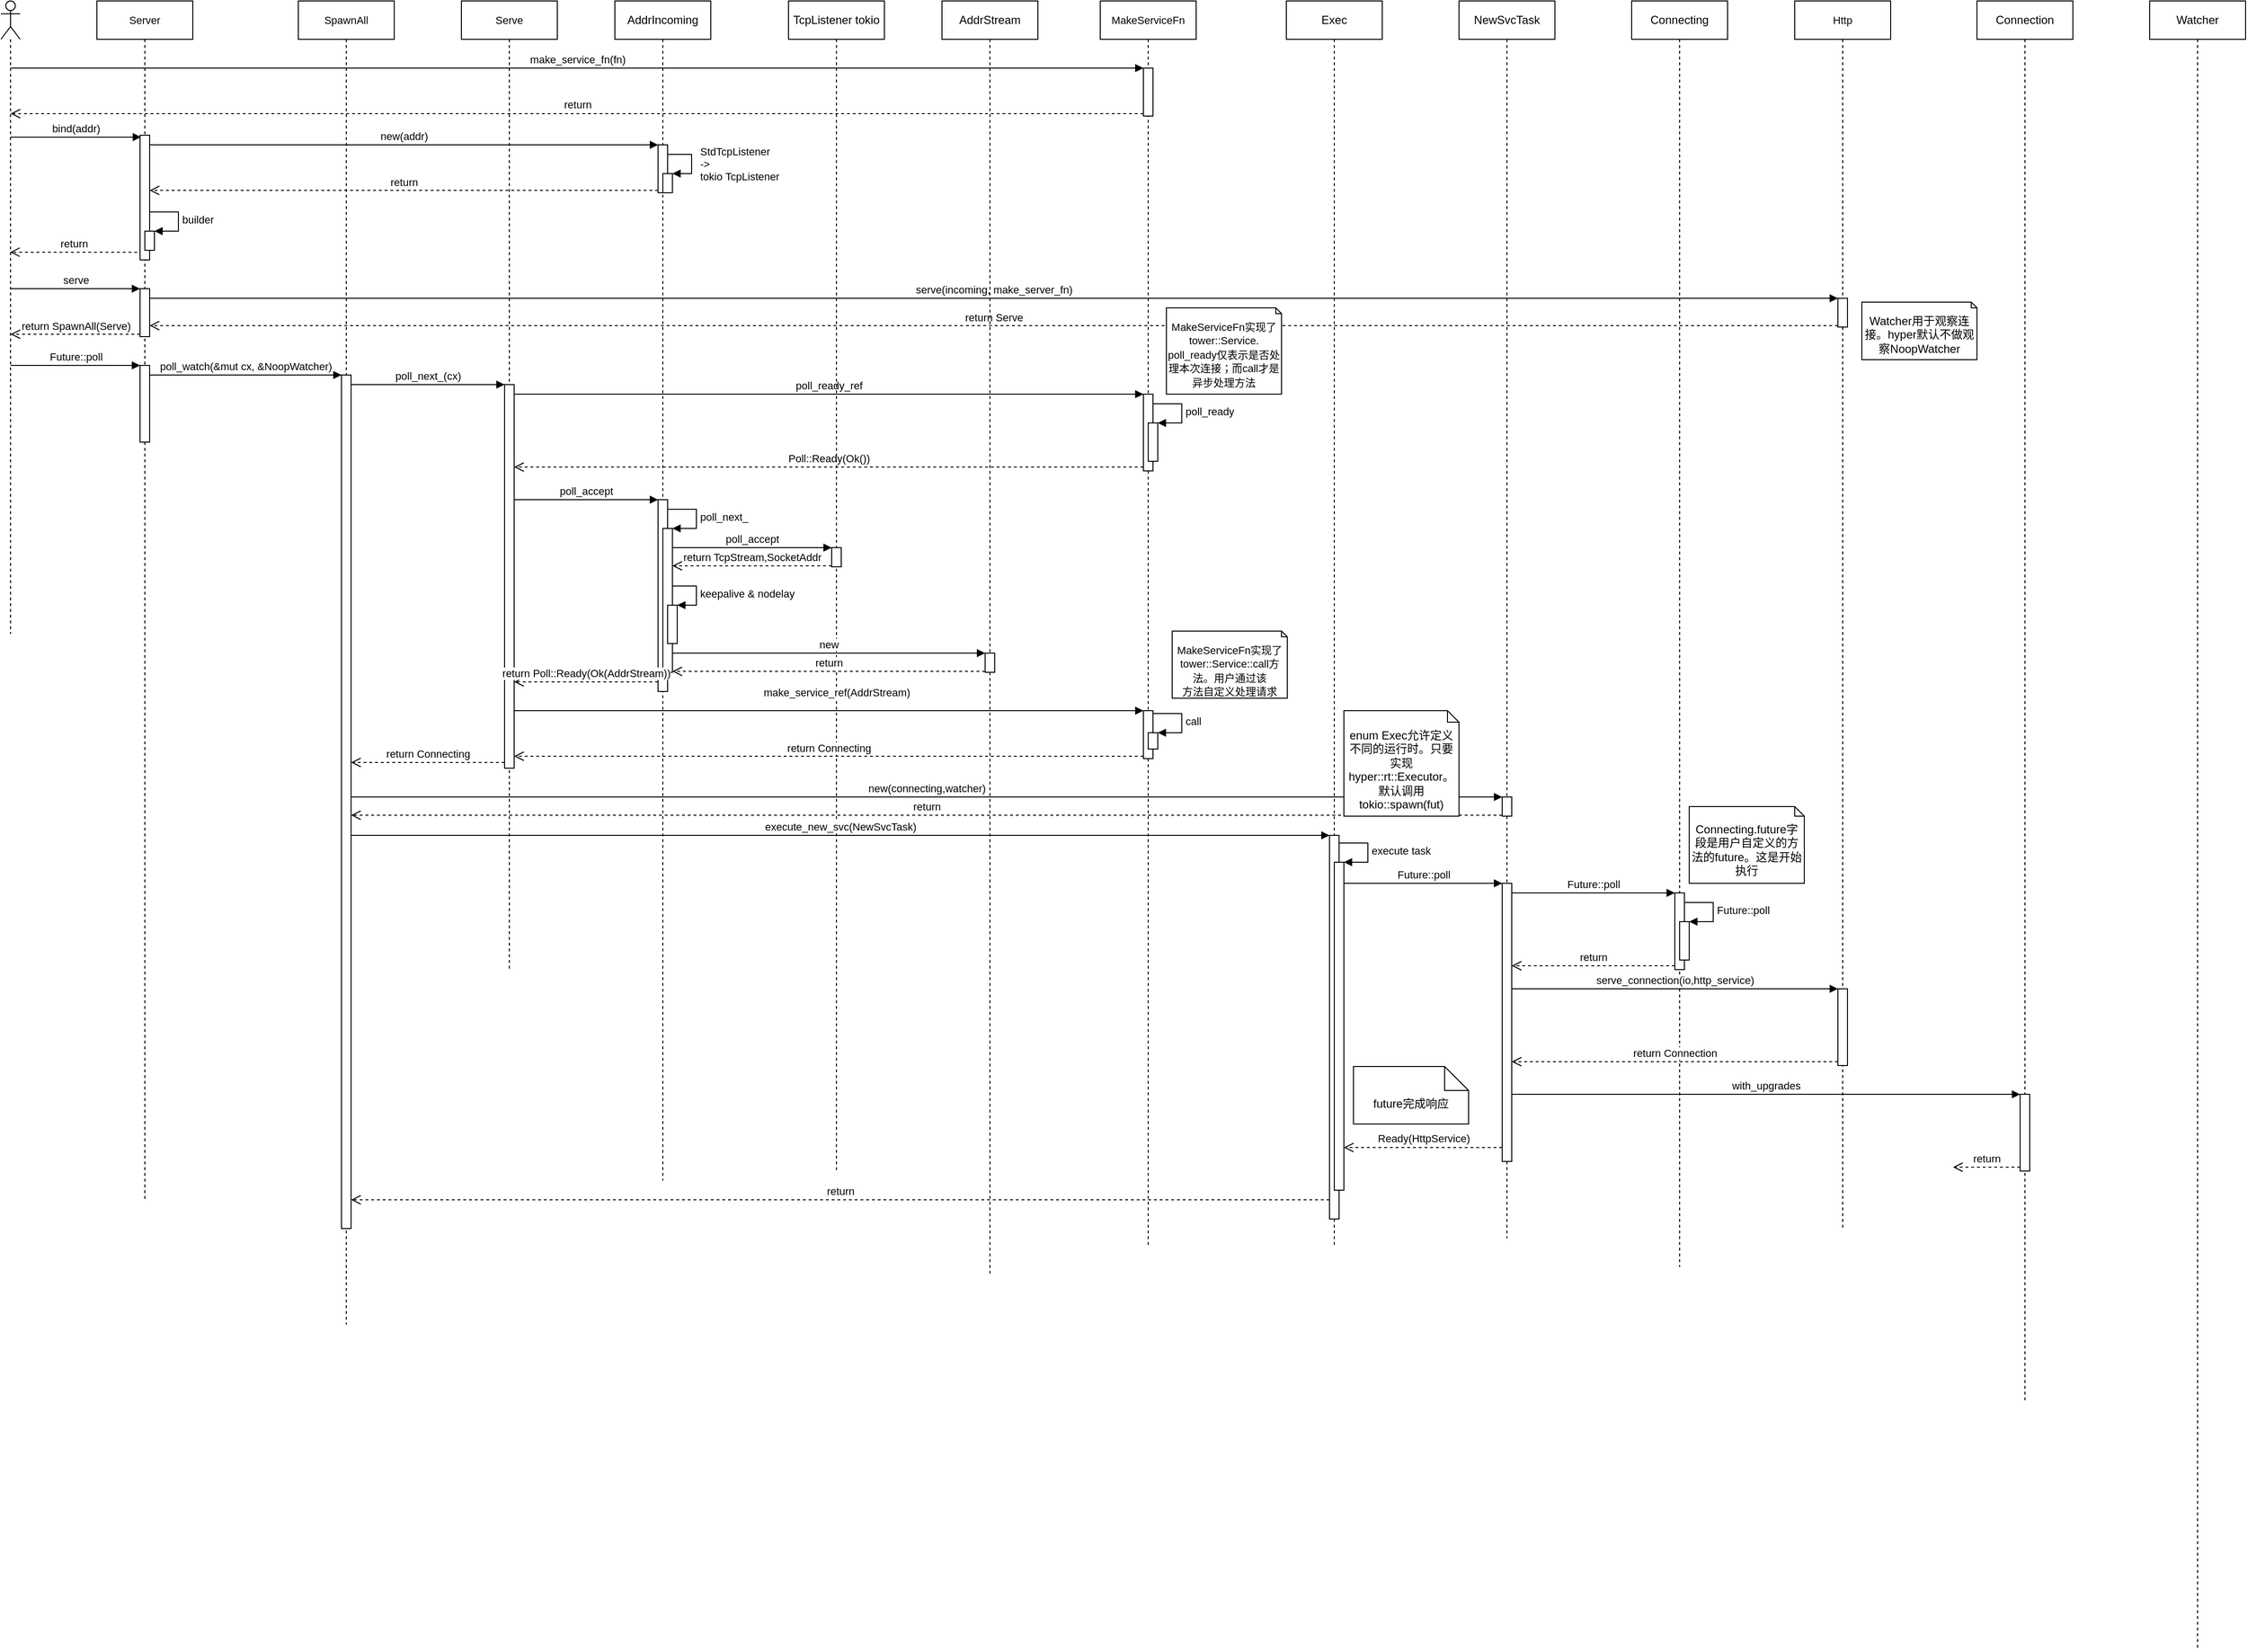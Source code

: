 <mxfile version="14.7.0" type="device"><diagram id="oCb-ytkBVqzT6xUjgBrs" name="Page-2"><mxGraphModel dx="1673" dy="908" grid="1" gridSize="10" guides="1" tooltips="1" connect="1" arrows="1" fold="1" page="1" pageScale="1" pageWidth="1169" pageHeight="827" math="0" shadow="0"><root><mxCell id="dRojPGxCvYOVLGAY6kEm-0"/><mxCell id="dRojPGxCvYOVLGAY6kEm-1" parent="dRojPGxCvYOVLGAY6kEm-0"/><mxCell id="dRojPGxCvYOVLGAY6kEm-2" value="" style="shape=umlLifeline;participant=umlActor;perimeter=lifelinePerimeter;whiteSpace=wrap;html=1;container=1;collapsible=0;recursiveResize=0;verticalAlign=top;spacingTop=36;outlineConnect=0;labelBackgroundColor=none;gradientColor=none;fontSize=11;" parent="dRojPGxCvYOVLGAY6kEm-1" vertex="1"><mxGeometry x="210" y="100" width="20" height="660" as="geometry"/></mxCell><mxCell id="dRojPGxCvYOVLGAY6kEm-3" value="Server" style="shape=umlLifeline;perimeter=lifelinePerimeter;whiteSpace=wrap;html=1;container=1;collapsible=0;recursiveResize=0;outlineConnect=0;labelBackgroundColor=none;gradientColor=none;fontSize=11;" parent="dRojPGxCvYOVLGAY6kEm-1" vertex="1"><mxGeometry x="310" y="100" width="100" height="1250" as="geometry"/></mxCell><mxCell id="OfOjbEFG_FHaBvVhmR4D-2" value="" style="html=1;points=[];perimeter=orthogonalPerimeter;labelBackgroundColor=none;gradientColor=none;fontSize=11;" parent="dRojPGxCvYOVLGAY6kEm-3" vertex="1"><mxGeometry x="45" y="140" width="10" height="130" as="geometry"/></mxCell><mxCell id="mS8p5u4fLOohdhFD_V5B-0" value="" style="html=1;points=[];perimeter=orthogonalPerimeter;" parent="dRojPGxCvYOVLGAY6kEm-3" vertex="1"><mxGeometry x="50" y="240" width="10" height="20" as="geometry"/></mxCell><mxCell id="mS8p5u4fLOohdhFD_V5B-1" value="builder" style="edgeStyle=orthogonalEdgeStyle;html=1;align=left;spacingLeft=2;endArrow=block;rounded=0;entryX=1;entryY=0;" parent="dRojPGxCvYOVLGAY6kEm-3" target="mS8p5u4fLOohdhFD_V5B-0" edge="1"><mxGeometry relative="1" as="geometry"><mxPoint x="55" y="220" as="sourcePoint"/><Array as="points"><mxPoint x="85" y="220"/></Array></mxGeometry></mxCell><mxCell id="mS8p5u4fLOohdhFD_V5B-4" value="" style="html=1;points=[];perimeter=orthogonalPerimeter;" parent="dRojPGxCvYOVLGAY6kEm-3" vertex="1"><mxGeometry x="45" y="300" width="10" height="50" as="geometry"/></mxCell><mxCell id="mS8p5u4fLOohdhFD_V5B-20" value="" style="html=1;points=[];perimeter=orthogonalPerimeter;" parent="dRojPGxCvYOVLGAY6kEm-3" vertex="1"><mxGeometry x="45" y="380" width="10" height="80" as="geometry"/></mxCell><mxCell id="dRojPGxCvYOVLGAY6kEm-4" value="Serve" style="shape=umlLifeline;perimeter=lifelinePerimeter;whiteSpace=wrap;html=1;container=1;collapsible=0;recursiveResize=0;outlineConnect=0;labelBackgroundColor=none;gradientColor=none;fontSize=11;" parent="dRojPGxCvYOVLGAY6kEm-1" vertex="1"><mxGeometry x="690" y="100" width="100" height="1010" as="geometry"/></mxCell><mxCell id="MAHIR-Wy_wYU9xJvJ6rg-22" value="" style="html=1;points=[];perimeter=orthogonalPerimeter;" parent="dRojPGxCvYOVLGAY6kEm-4" vertex="1"><mxGeometry x="45" y="400" width="10" height="400" as="geometry"/></mxCell><mxCell id="dRojPGxCvYOVLGAY6kEm-5" value="&lt;span style=&quot;font-size: 12px&quot;&gt;AddrIncoming&lt;/span&gt;" style="shape=umlLifeline;perimeter=lifelinePerimeter;whiteSpace=wrap;html=1;container=1;collapsible=0;recursiveResize=0;outlineConnect=0;labelBackgroundColor=none;gradientColor=none;fontSize=11;" parent="dRojPGxCvYOVLGAY6kEm-1" vertex="1"><mxGeometry x="850" y="100" width="100" height="1230" as="geometry"/></mxCell><mxCell id="OfOjbEFG_FHaBvVhmR4D-4" value="" style="html=1;points=[];perimeter=orthogonalPerimeter;labelBackgroundColor=none;gradientColor=none;fontSize=11;" parent="dRojPGxCvYOVLGAY6kEm-5" vertex="1"><mxGeometry x="45" y="150" width="10" height="50" as="geometry"/></mxCell><mxCell id="ZgtLFbo9bCCqQ2sCfoBY-0" value="" style="html=1;points=[];perimeter=orthogonalPerimeter;" parent="dRojPGxCvYOVLGAY6kEm-5" vertex="1"><mxGeometry x="50" y="180" width="10" height="20" as="geometry"/></mxCell><mxCell id="ZgtLFbo9bCCqQ2sCfoBY-1" value="StdTcpListener&lt;br&gt;-&amp;gt;&lt;br&gt;tokio&amp;nbsp;TcpListener" style="edgeStyle=orthogonalEdgeStyle;html=1;align=left;spacingLeft=2;endArrow=block;rounded=0;entryX=1;entryY=0;" parent="dRojPGxCvYOVLGAY6kEm-5" target="ZgtLFbo9bCCqQ2sCfoBY-0" edge="1"><mxGeometry x="0.077" y="5" relative="1" as="geometry"><mxPoint x="55" y="160" as="sourcePoint"/><Array as="points"><mxPoint x="80" y="160"/></Array><mxPoint as="offset"/></mxGeometry></mxCell><mxCell id="MAHIR-Wy_wYU9xJvJ6rg-32" value="" style="html=1;points=[];perimeter=orthogonalPerimeter;" parent="dRojPGxCvYOVLGAY6kEm-5" vertex="1"><mxGeometry x="45" y="520" width="10" height="200" as="geometry"/></mxCell><mxCell id="MAHIR-Wy_wYU9xJvJ6rg-37" value="" style="html=1;points=[];perimeter=orthogonalPerimeter;" parent="dRojPGxCvYOVLGAY6kEm-5" vertex="1"><mxGeometry x="50" y="550" width="10" height="150" as="geometry"/></mxCell><mxCell id="MAHIR-Wy_wYU9xJvJ6rg-38" value="poll_next_" style="edgeStyle=orthogonalEdgeStyle;html=1;align=left;spacingLeft=2;endArrow=block;rounded=0;entryX=1;entryY=0;" parent="dRojPGxCvYOVLGAY6kEm-5" target="MAHIR-Wy_wYU9xJvJ6rg-37" edge="1"><mxGeometry relative="1" as="geometry"><mxPoint x="55" y="530" as="sourcePoint"/><Array as="points"><mxPoint x="85" y="530"/></Array></mxGeometry></mxCell><mxCell id="1" value="" style="html=1;points=[];perimeter=orthogonalPerimeter;" parent="dRojPGxCvYOVLGAY6kEm-5" vertex="1"><mxGeometry x="55" y="630" width="10" height="40" as="geometry"/></mxCell><mxCell id="2" value="keepalive &amp;amp; nodelay" style="edgeStyle=orthogonalEdgeStyle;html=1;align=left;spacingLeft=2;endArrow=block;rounded=0;entryX=1;entryY=0;" parent="dRojPGxCvYOVLGAY6kEm-5" target="1" edge="1"><mxGeometry relative="1" as="geometry"><mxPoint x="60" y="610" as="sourcePoint"/><Array as="points"><mxPoint x="85" y="610"/></Array></mxGeometry></mxCell><mxCell id="OfOjbEFG_FHaBvVhmR4D-3" value="bind(addr)" style="html=1;verticalAlign=bottom;endArrow=block;fontSize=11;entryX=0.1;entryY=0.015;entryDx=0;entryDy=0;entryPerimeter=0;" parent="dRojPGxCvYOVLGAY6kEm-1" source="dRojPGxCvYOVLGAY6kEm-2" target="OfOjbEFG_FHaBvVhmR4D-2" edge="1"><mxGeometry relative="1" as="geometry"><mxPoint x="219.5" y="248.19" as="sourcePoint"/></mxGeometry></mxCell><mxCell id="OfOjbEFG_FHaBvVhmR4D-5" value="new(addr)" style="html=1;verticalAlign=bottom;endArrow=block;entryX=0;entryY=0;fontSize=11;" parent="dRojPGxCvYOVLGAY6kEm-1" source="OfOjbEFG_FHaBvVhmR4D-2" target="OfOjbEFG_FHaBvVhmR4D-4" edge="1"><mxGeometry relative="1" as="geometry"><mxPoint x="375" y="250" as="sourcePoint"/></mxGeometry></mxCell><mxCell id="OfOjbEFG_FHaBvVhmR4D-6" value="return" style="html=1;verticalAlign=bottom;endArrow=open;dashed=1;endSize=8;exitX=0;exitY=0.95;fontSize=11;" parent="dRojPGxCvYOVLGAY6kEm-1" source="OfOjbEFG_FHaBvVhmR4D-4" target="OfOjbEFG_FHaBvVhmR4D-2" edge="1"><mxGeometry relative="1" as="geometry"><mxPoint x="375" y="326" as="targetPoint"/></mxGeometry></mxCell><mxCell id="mS8p5u4fLOohdhFD_V5B-3" value="return" style="html=1;verticalAlign=bottom;endArrow=open;dashed=1;endSize=8;exitX=-0.3;exitY=0.938;exitDx=0;exitDy=0;exitPerimeter=0;" parent="dRojPGxCvYOVLGAY6kEm-1" source="OfOjbEFG_FHaBvVhmR4D-2" edge="1"><mxGeometry relative="1" as="geometry"><mxPoint x="300" y="350" as="sourcePoint"/><mxPoint x="219.5" y="361.94" as="targetPoint"/></mxGeometry></mxCell><mxCell id="mS8p5u4fLOohdhFD_V5B-5" value="serve" style="html=1;verticalAlign=bottom;endArrow=block;entryX=0;entryY=0;" parent="dRojPGxCvYOVLGAY6kEm-1" target="mS8p5u4fLOohdhFD_V5B-4" edge="1"><mxGeometry relative="1" as="geometry"><mxPoint x="219.5" y="400" as="sourcePoint"/></mxGeometry></mxCell><mxCell id="mS8p5u4fLOohdhFD_V5B-6" value="return SpawnAll(Serve)" style="html=1;verticalAlign=bottom;endArrow=open;dashed=1;endSize=8;exitX=0;exitY=0.95;" parent="dRojPGxCvYOVLGAY6kEm-1" source="mS8p5u4fLOohdhFD_V5B-4" target="dRojPGxCvYOVLGAY6kEm-2" edge="1"><mxGeometry relative="1" as="geometry"><mxPoint x="219.5" y="476" as="targetPoint"/></mxGeometry></mxCell><mxCell id="mS8p5u4fLOohdhFD_V5B-9" value="make_service_fn(fn)" style="html=1;verticalAlign=bottom;endArrow=block;entryX=0;entryY=0;" parent="dRojPGxCvYOVLGAY6kEm-1" source="dRojPGxCvYOVLGAY6kEm-2" target="mS8p5u4fLOohdhFD_V5B-8" edge="1"><mxGeometry relative="1" as="geometry"><mxPoint x="75" y="150" as="sourcePoint"/></mxGeometry></mxCell><mxCell id="mS8p5u4fLOohdhFD_V5B-10" value="return" style="html=1;verticalAlign=bottom;endArrow=open;dashed=1;endSize=8;exitX=0;exitY=0.95;" parent="dRojPGxCvYOVLGAY6kEm-1" source="mS8p5u4fLOohdhFD_V5B-8" target="dRojPGxCvYOVLGAY6kEm-2" edge="1"><mxGeometry relative="1" as="geometry"><mxPoint x="75" y="226" as="targetPoint"/></mxGeometry></mxCell><mxCell id="mS8p5u4fLOohdhFD_V5B-13" value="Http" style="shape=umlLifeline;perimeter=lifelinePerimeter;whiteSpace=wrap;html=1;container=1;collapsible=0;recursiveResize=0;outlineConnect=0;labelBackgroundColor=none;gradientColor=none;fontSize=11;" parent="dRojPGxCvYOVLGAY6kEm-1" vertex="1"><mxGeometry x="2080" y="100" width="100" height="1280" as="geometry"/></mxCell><mxCell id="mS8p5u4fLOohdhFD_V5B-17" value="" style="html=1;points=[];perimeter=orthogonalPerimeter;" parent="mS8p5u4fLOohdhFD_V5B-13" vertex="1"><mxGeometry x="45" y="310" width="10" height="30" as="geometry"/></mxCell><mxCell id="ITBKyTdBVjv-53C_xynd-50" value="" style="html=1;points=[];perimeter=orthogonalPerimeter;" vertex="1" parent="mS8p5u4fLOohdhFD_V5B-13"><mxGeometry x="45" y="1030" width="10" height="80" as="geometry"/></mxCell><mxCell id="mS8p5u4fLOohdhFD_V5B-18" value="serve(incoming, make_server_fn)" style="html=1;verticalAlign=bottom;endArrow=block;entryX=0;entryY=0;" parent="dRojPGxCvYOVLGAY6kEm-1" source="mS8p5u4fLOohdhFD_V5B-4" target="mS8p5u4fLOohdhFD_V5B-17" edge="1"><mxGeometry relative="1" as="geometry"><mxPoint x="555" y="410" as="sourcePoint"/></mxGeometry></mxCell><mxCell id="mS8p5u4fLOohdhFD_V5B-19" value="return Serve" style="html=1;verticalAlign=bottom;endArrow=open;dashed=1;endSize=8;exitX=0;exitY=0.95;" parent="dRojPGxCvYOVLGAY6kEm-1" source="mS8p5u4fLOohdhFD_V5B-17" target="mS8p5u4fLOohdhFD_V5B-4" edge="1"><mxGeometry relative="1" as="geometry"><mxPoint x="555" y="486" as="targetPoint"/></mxGeometry></mxCell><mxCell id="mS8p5u4fLOohdhFD_V5B-21" value="Future::poll" style="html=1;verticalAlign=bottom;endArrow=block;entryX=0;entryY=0;" parent="dRojPGxCvYOVLGAY6kEm-1" source="dRojPGxCvYOVLGAY6kEm-2" target="mS8p5u4fLOohdhFD_V5B-20" edge="1"><mxGeometry relative="1" as="geometry"><mxPoint x="415" y="480" as="sourcePoint"/></mxGeometry></mxCell><mxCell id="mS8p5u4fLOohdhFD_V5B-23" value="SpawnAll" style="shape=umlLifeline;perimeter=lifelinePerimeter;whiteSpace=wrap;html=1;container=1;collapsible=0;recursiveResize=0;outlineConnect=0;labelBackgroundColor=none;gradientColor=none;fontSize=11;" parent="dRojPGxCvYOVLGAY6kEm-1" vertex="1"><mxGeometry x="520" y="100" width="100" height="1380" as="geometry"/></mxCell><mxCell id="MAHIR-Wy_wYU9xJvJ6rg-0" value="" style="html=1;points=[];perimeter=orthogonalPerimeter;" parent="mS8p5u4fLOohdhFD_V5B-23" vertex="1"><mxGeometry x="45" y="390" width="10" height="890" as="geometry"/></mxCell><mxCell id="MAHIR-Wy_wYU9xJvJ6rg-1" value="poll_watch(&amp;amp;mut cx, &amp;amp;NoopWatcher)" style="html=1;verticalAlign=bottom;endArrow=block;entryX=0;entryY=0;" parent="dRojPGxCvYOVLGAY6kEm-1" source="mS8p5u4fLOohdhFD_V5B-20" target="MAHIR-Wy_wYU9xJvJ6rg-0" edge="1"><mxGeometry relative="1" as="geometry"><mxPoint x="875" y="490" as="sourcePoint"/></mxGeometry></mxCell><mxCell id="MAHIR-Wy_wYU9xJvJ6rg-20" value="Watcher用于观察连接。hyper默认不做观察NoopWatcher" style="shape=note2;boundedLbl=1;whiteSpace=wrap;html=1;size=6;verticalAlign=top;align=center;" parent="dRojPGxCvYOVLGAY6kEm-1" vertex="1"><mxGeometry x="2150" y="414" width="120" height="60" as="geometry"/></mxCell><mxCell id="MAHIR-Wy_wYU9xJvJ6rg-23" value="poll_next_(cx)" style="html=1;verticalAlign=bottom;endArrow=block;entryX=0;entryY=0;" parent="dRojPGxCvYOVLGAY6kEm-1" source="MAHIR-Wy_wYU9xJvJ6rg-0" target="MAHIR-Wy_wYU9xJvJ6rg-22" edge="1"><mxGeometry relative="1" as="geometry"><mxPoint x="665" y="500" as="sourcePoint"/></mxGeometry></mxCell><mxCell id="MAHIR-Wy_wYU9xJvJ6rg-26" value="poll_ready_ref" style="html=1;verticalAlign=bottom;endArrow=block;entryX=0;entryY=0;" parent="dRojPGxCvYOVLGAY6kEm-1" source="MAHIR-Wy_wYU9xJvJ6rg-22" target="MAHIR-Wy_wYU9xJvJ6rg-25" edge="1"><mxGeometry relative="1" as="geometry"><mxPoint x="825" y="510" as="sourcePoint"/></mxGeometry></mxCell><mxCell id="MAHIR-Wy_wYU9xJvJ6rg-27" value="Poll::Ready(Ok())" style="html=1;verticalAlign=bottom;endArrow=open;dashed=1;endSize=8;exitX=0;exitY=0.95;" parent="dRojPGxCvYOVLGAY6kEm-1" source="MAHIR-Wy_wYU9xJvJ6rg-25" target="MAHIR-Wy_wYU9xJvJ6rg-22" edge="1"><mxGeometry relative="1" as="geometry"><mxPoint x="825" y="586" as="targetPoint"/></mxGeometry></mxCell><mxCell id="MAHIR-Wy_wYU9xJvJ6rg-33" value="poll_accept" style="html=1;verticalAlign=bottom;endArrow=block;entryX=0;entryY=0;" parent="dRojPGxCvYOVLGAY6kEm-1" source="MAHIR-Wy_wYU9xJvJ6rg-22" target="MAHIR-Wy_wYU9xJvJ6rg-32" edge="1"><mxGeometry relative="1" as="geometry"><mxPoint x="1014" y="620" as="sourcePoint"/></mxGeometry></mxCell><mxCell id="MAHIR-Wy_wYU9xJvJ6rg-39" value="TcpListener tokio" style="shape=umlLifeline;perimeter=lifelinePerimeter;whiteSpace=wrap;html=1;container=1;collapsible=0;recursiveResize=0;outlineConnect=0;" parent="dRojPGxCvYOVLGAY6kEm-1" vertex="1"><mxGeometry x="1031" y="100" width="100" height="1220" as="geometry"/></mxCell><mxCell id="MAHIR-Wy_wYU9xJvJ6rg-40" value="" style="html=1;points=[];perimeter=orthogonalPerimeter;" parent="MAHIR-Wy_wYU9xJvJ6rg-39" vertex="1"><mxGeometry x="45" y="570" width="10" height="20" as="geometry"/></mxCell><mxCell id="MAHIR-Wy_wYU9xJvJ6rg-41" value="poll_accept" style="html=1;verticalAlign=bottom;endArrow=block;entryX=0;entryY=0;" parent="dRojPGxCvYOVLGAY6kEm-1" source="MAHIR-Wy_wYU9xJvJ6rg-37" target="MAHIR-Wy_wYU9xJvJ6rg-40" edge="1"><mxGeometry relative="1" as="geometry"><mxPoint x="1006" y="660" as="sourcePoint"/></mxGeometry></mxCell><mxCell id="MAHIR-Wy_wYU9xJvJ6rg-42" value="return TcpStream,SocketAddr" style="html=1;verticalAlign=bottom;endArrow=open;dashed=1;endSize=8;exitX=0;exitY=0.95;" parent="dRojPGxCvYOVLGAY6kEm-1" source="MAHIR-Wy_wYU9xJvJ6rg-40" target="MAHIR-Wy_wYU9xJvJ6rg-37" edge="1"><mxGeometry relative="1" as="geometry"><mxPoint x="1006" y="736" as="targetPoint"/></mxGeometry></mxCell><mxCell id="MAHIR-Wy_wYU9xJvJ6rg-34" value="return Poll::Ready(Ok(AddrStream))" style="html=1;verticalAlign=bottom;endArrow=open;dashed=1;endSize=8;exitX=0;exitY=0.95;" parent="dRojPGxCvYOVLGAY6kEm-1" source="MAHIR-Wy_wYU9xJvJ6rg-32" target="MAHIR-Wy_wYU9xJvJ6rg-22" edge="1"><mxGeometry relative="1" as="geometry"><mxPoint x="1014" y="696" as="targetPoint"/></mxGeometry></mxCell><mxCell id="3" value="AddrStream" style="shape=umlLifeline;perimeter=lifelinePerimeter;whiteSpace=wrap;html=1;container=1;collapsible=0;recursiveResize=0;outlineConnect=0;" parent="dRojPGxCvYOVLGAY6kEm-1" vertex="1"><mxGeometry x="1191" y="100" width="100" height="1330" as="geometry"/></mxCell><mxCell id="ITBKyTdBVjv-53C_xynd-6" value="" style="html=1;points=[];perimeter=orthogonalPerimeter;" vertex="1" parent="3"><mxGeometry x="45" y="680" width="10" height="20" as="geometry"/></mxCell><mxCell id="ITBKyTdBVjv-53C_xynd-7" value="new" style="html=1;verticalAlign=bottom;endArrow=block;entryX=0;entryY=0;" edge="1" target="ITBKyTdBVjv-53C_xynd-6" parent="dRojPGxCvYOVLGAY6kEm-1" source="MAHIR-Wy_wYU9xJvJ6rg-37"><mxGeometry relative="1" as="geometry"><mxPoint x="1166" y="780" as="sourcePoint"/></mxGeometry></mxCell><mxCell id="ITBKyTdBVjv-53C_xynd-8" value="return" style="html=1;verticalAlign=bottom;endArrow=open;dashed=1;endSize=8;exitX=0;exitY=0.95;" edge="1" source="ITBKyTdBVjv-53C_xynd-6" parent="dRojPGxCvYOVLGAY6kEm-1" target="MAHIR-Wy_wYU9xJvJ6rg-37"><mxGeometry relative="1" as="geometry"><mxPoint x="1166" y="856" as="targetPoint"/></mxGeometry></mxCell><mxCell id="ITBKyTdBVjv-53C_xynd-9" value="" style="group" vertex="1" connectable="0" parent="dRojPGxCvYOVLGAY6kEm-1"><mxGeometry x="1356" y="100" width="215" height="1300" as="geometry"/></mxCell><mxCell id="mS8p5u4fLOohdhFD_V5B-7" value="MakeServiceFn" style="shape=umlLifeline;perimeter=lifelinePerimeter;whiteSpace=wrap;html=1;container=1;collapsible=0;recursiveResize=0;outlineConnect=0;labelBackgroundColor=none;gradientColor=none;fontSize=11;" parent="ITBKyTdBVjv-53C_xynd-9" vertex="1"><mxGeometry width="100" height="1300" as="geometry"/></mxCell><mxCell id="mS8p5u4fLOohdhFD_V5B-8" value="" style="html=1;points=[];perimeter=orthogonalPerimeter;" parent="mS8p5u4fLOohdhFD_V5B-7" vertex="1"><mxGeometry x="45" y="70" width="10" height="50" as="geometry"/></mxCell><mxCell id="MAHIR-Wy_wYU9xJvJ6rg-25" value="" style="html=1;points=[];perimeter=orthogonalPerimeter;" parent="mS8p5u4fLOohdhFD_V5B-7" vertex="1"><mxGeometry x="45" y="410" width="10" height="80" as="geometry"/></mxCell><mxCell id="MAHIR-Wy_wYU9xJvJ6rg-28" value="" style="html=1;points=[];perimeter=orthogonalPerimeter;" parent="mS8p5u4fLOohdhFD_V5B-7" vertex="1"><mxGeometry x="50" y="440" width="10" height="40" as="geometry"/></mxCell><mxCell id="MAHIR-Wy_wYU9xJvJ6rg-29" value="poll_ready" style="edgeStyle=orthogonalEdgeStyle;html=1;align=left;spacingLeft=2;endArrow=block;rounded=0;entryX=1;entryY=0;" parent="mS8p5u4fLOohdhFD_V5B-7" target="MAHIR-Wy_wYU9xJvJ6rg-28" edge="1"><mxGeometry relative="1" as="geometry"><mxPoint x="55" y="420" as="sourcePoint"/><Array as="points"><mxPoint x="85" y="420"/></Array></mxGeometry></mxCell><mxCell id="ITBKyTdBVjv-53C_xynd-10" value="" style="html=1;points=[];perimeter=orthogonalPerimeter;" vertex="1" parent="mS8p5u4fLOohdhFD_V5B-7"><mxGeometry x="45" y="740" width="10" height="50" as="geometry"/></mxCell><mxCell id="ITBKyTdBVjv-53C_xynd-17" value="" style="html=1;points=[];perimeter=orthogonalPerimeter;" vertex="1" parent="mS8p5u4fLOohdhFD_V5B-7"><mxGeometry x="50" y="763" width="10" height="17" as="geometry"/></mxCell><mxCell id="ITBKyTdBVjv-53C_xynd-18" value="call" style="edgeStyle=orthogonalEdgeStyle;html=1;align=left;spacingLeft=2;endArrow=block;rounded=0;entryX=1;entryY=0;" edge="1" target="ITBKyTdBVjv-53C_xynd-17" parent="mS8p5u4fLOohdhFD_V5B-7"><mxGeometry relative="1" as="geometry"><mxPoint x="55" y="743" as="sourcePoint"/><Array as="points"><mxPoint x="85" y="743"/></Array></mxGeometry></mxCell><mxCell id="MAHIR-Wy_wYU9xJvJ6rg-31" value="&lt;span style=&quot;font-size: 11px&quot;&gt;MakeServiceFn实现了tower::Service. poll_ready仅表示是否处理本次连接；而call才是异步处理方法&lt;/span&gt;" style="shape=note2;boundedLbl=1;whiteSpace=wrap;html=1;size=6;verticalAlign=top;align=center;" parent="ITBKyTdBVjv-53C_xynd-9" vertex="1"><mxGeometry x="69" y="320" width="120" height="90" as="geometry"/></mxCell><mxCell id="ITBKyTdBVjv-53C_xynd-19" value="&lt;span style=&quot;font-size: 11px&quot;&gt;MakeServiceFn实现了tower::Service::call方法。用户&lt;/span&gt;&lt;span style=&quot;font-size: 11px&quot;&gt;通过该&lt;/span&gt;&lt;span style=&quot;font-size: 11px&quot;&gt;&lt;br&gt;方法&lt;/span&gt;&lt;span style=&quot;font-size: 11px&quot;&gt;自定义处理请求&lt;/span&gt;" style="shape=note2;boundedLbl=1;whiteSpace=wrap;html=1;size=6;verticalAlign=top;align=center;" vertex="1" parent="ITBKyTdBVjv-53C_xynd-9"><mxGeometry x="75" y="657" width="120" height="70" as="geometry"/></mxCell><mxCell id="ITBKyTdBVjv-53C_xynd-11" value="make_service_ref(AddrStream)" style="html=1;verticalAlign=bottom;endArrow=block;entryX=0;entryY=0;" edge="1" target="ITBKyTdBVjv-53C_xynd-10" parent="dRojPGxCvYOVLGAY6kEm-1" source="MAHIR-Wy_wYU9xJvJ6rg-22"><mxGeometry x="0.023" y="10" relative="1" as="geometry"><mxPoint x="1545" y="840" as="sourcePoint"/><mxPoint as="offset"/></mxGeometry></mxCell><mxCell id="ITBKyTdBVjv-53C_xynd-12" value="return&amp;nbsp;Connecting" style="html=1;verticalAlign=bottom;endArrow=open;dashed=1;endSize=8;exitX=0;exitY=0.95;" edge="1" source="ITBKyTdBVjv-53C_xynd-10" parent="dRojPGxCvYOVLGAY6kEm-1" target="MAHIR-Wy_wYU9xJvJ6rg-22"><mxGeometry relative="1" as="geometry"><mxPoint x="1520" y="916" as="targetPoint"/></mxGeometry></mxCell><mxCell id="ITBKyTdBVjv-53C_xynd-22" value="return&amp;nbsp;Connecting" style="html=1;verticalAlign=bottom;endArrow=open;dashed=1;endSize=8;exitX=0;exitY=0.985;exitDx=0;exitDy=0;exitPerimeter=0;" edge="1" parent="dRojPGxCvYOVLGAY6kEm-1" source="MAHIR-Wy_wYU9xJvJ6rg-22" target="MAHIR-Wy_wYU9xJvJ6rg-0"><mxGeometry relative="1" as="geometry"><mxPoint x="270" y="940" as="targetPoint"/><mxPoint x="1115" y="940" as="sourcePoint"/></mxGeometry></mxCell><mxCell id="ITBKyTdBVjv-53C_xynd-23" value="NewSvcTask" style="shape=umlLifeline;perimeter=lifelinePerimeter;whiteSpace=wrap;html=1;container=1;collapsible=0;recursiveResize=0;outlineConnect=0;" vertex="1" parent="dRojPGxCvYOVLGAY6kEm-1"><mxGeometry x="1730" y="100" width="100" height="1290" as="geometry"/></mxCell><mxCell id="ITBKyTdBVjv-53C_xynd-24" value="" style="html=1;points=[];perimeter=orthogonalPerimeter;" vertex="1" parent="ITBKyTdBVjv-53C_xynd-23"><mxGeometry x="45" y="830" width="10" height="20" as="geometry"/></mxCell><mxCell id="ITBKyTdBVjv-53C_xynd-36" value="" style="html=1;points=[];perimeter=orthogonalPerimeter;" vertex="1" parent="ITBKyTdBVjv-53C_xynd-23"><mxGeometry x="45" y="920" width="10" height="290" as="geometry"/></mxCell><mxCell id="ITBKyTdBVjv-53C_xynd-25" value="new(connecting,watcher)" style="html=1;verticalAlign=bottom;endArrow=block;entryX=0;entryY=0;" edge="1" target="ITBKyTdBVjv-53C_xynd-24" parent="dRojPGxCvYOVLGAY6kEm-1" source="MAHIR-Wy_wYU9xJvJ6rg-0"><mxGeometry relative="1" as="geometry"><mxPoint x="1585" y="930" as="sourcePoint"/></mxGeometry></mxCell><mxCell id="ITBKyTdBVjv-53C_xynd-26" value="return" style="html=1;verticalAlign=bottom;endArrow=open;dashed=1;endSize=8;exitX=0;exitY=0.95;" edge="1" source="ITBKyTdBVjv-53C_xynd-24" parent="dRojPGxCvYOVLGAY6kEm-1" target="MAHIR-Wy_wYU9xJvJ6rg-0"><mxGeometry relative="1" as="geometry"><mxPoint x="1585" y="1006" as="targetPoint"/></mxGeometry></mxCell><mxCell id="ITBKyTdBVjv-53C_xynd-29" value="execute_new_svc(NewSvcTask)" style="html=1;verticalAlign=bottom;endArrow=block;entryX=0;entryY=0;" edge="1" target="ITBKyTdBVjv-53C_xynd-28" parent="dRojPGxCvYOVLGAY6kEm-1" source="MAHIR-Wy_wYU9xJvJ6rg-0"><mxGeometry relative="1" as="geometry"><mxPoint x="1785" y="970" as="sourcePoint"/></mxGeometry></mxCell><mxCell id="ITBKyTdBVjv-53C_xynd-30" value="return" style="html=1;verticalAlign=bottom;endArrow=open;dashed=1;endSize=8;exitX=0;exitY=0.95;" edge="1" source="ITBKyTdBVjv-53C_xynd-28" parent="dRojPGxCvYOVLGAY6kEm-1" target="MAHIR-Wy_wYU9xJvJ6rg-0"><mxGeometry relative="1" as="geometry"><mxPoint x="1730" y="1041" as="targetPoint"/></mxGeometry></mxCell><mxCell id="ITBKyTdBVjv-53C_xynd-35" value="" style="group" vertex="1" connectable="0" parent="dRojPGxCvYOVLGAY6kEm-1"><mxGeometry x="1550" y="100" width="190" height="1300" as="geometry"/></mxCell><mxCell id="ITBKyTdBVjv-53C_xynd-27" value="Exec" style="shape=umlLifeline;perimeter=lifelinePerimeter;whiteSpace=wrap;html=1;container=1;collapsible=0;recursiveResize=0;outlineConnect=0;" vertex="1" parent="ITBKyTdBVjv-53C_xynd-35"><mxGeometry width="100" height="1300" as="geometry"/></mxCell><mxCell id="ITBKyTdBVjv-53C_xynd-28" value="" style="html=1;points=[];perimeter=orthogonalPerimeter;" vertex="1" parent="ITBKyTdBVjv-53C_xynd-27"><mxGeometry x="45" y="870" width="10" height="400" as="geometry"/></mxCell><mxCell id="ITBKyTdBVjv-53C_xynd-31" value="" style="html=1;points=[];perimeter=orthogonalPerimeter;" vertex="1" parent="ITBKyTdBVjv-53C_xynd-27"><mxGeometry x="50" y="898" width="10" height="342" as="geometry"/></mxCell><mxCell id="ITBKyTdBVjv-53C_xynd-32" value="execute task" style="edgeStyle=orthogonalEdgeStyle;html=1;align=left;spacingLeft=2;endArrow=block;rounded=0;entryX=1;entryY=0;" edge="1" target="ITBKyTdBVjv-53C_xynd-31" parent="ITBKyTdBVjv-53C_xynd-27"><mxGeometry relative="1" as="geometry"><mxPoint x="55" y="878" as="sourcePoint"/><Array as="points"><mxPoint x="85" y="878"/></Array></mxGeometry></mxCell><mxCell id="ITBKyTdBVjv-53C_xynd-34" value="enum Exec允许定义不同的运行时。只要实现hyper::rt::Executor。默认调用tokio::spawn(fut)" style="shape=note2;boundedLbl=1;whiteSpace=wrap;html=1;size=12;verticalAlign=top;align=center;" vertex="1" parent="ITBKyTdBVjv-53C_xynd-35"><mxGeometry x="60" y="740" width="120" height="110" as="geometry"/></mxCell><mxCell id="ITBKyTdBVjv-53C_xynd-58" value="future完成响应" style="shape=note2;boundedLbl=1;whiteSpace=wrap;html=1;size=25;verticalAlign=top;align=center;" vertex="1" parent="ITBKyTdBVjv-53C_xynd-35"><mxGeometry x="70" y="1111" width="120" height="60" as="geometry"/></mxCell><mxCell id="ITBKyTdBVjv-53C_xynd-37" value="Future::poll" style="html=1;verticalAlign=bottom;endArrow=block;entryX=0;entryY=0;" edge="1" target="ITBKyTdBVjv-53C_xynd-36" parent="dRojPGxCvYOVLGAY6kEm-1" source="ITBKyTdBVjv-53C_xynd-31"><mxGeometry relative="1" as="geometry"><mxPoint x="1745" y="1020" as="sourcePoint"/></mxGeometry></mxCell><mxCell id="ITBKyTdBVjv-53C_xynd-38" value="Ready(HttpService)" style="html=1;verticalAlign=bottom;endArrow=open;dashed=1;endSize=8;exitX=0;exitY=0.95;" edge="1" source="ITBKyTdBVjv-53C_xynd-36" parent="dRojPGxCvYOVLGAY6kEm-1" target="ITBKyTdBVjv-53C_xynd-31"><mxGeometry relative="1" as="geometry"><mxPoint x="1745" y="1096" as="targetPoint"/></mxGeometry></mxCell><mxCell id="ITBKyTdBVjv-53C_xynd-39" value="Connecting" style="shape=umlLifeline;perimeter=lifelinePerimeter;whiteSpace=wrap;html=1;container=1;collapsible=0;recursiveResize=0;outlineConnect=0;" vertex="1" parent="dRojPGxCvYOVLGAY6kEm-1"><mxGeometry x="1910" y="100" width="100" height="1320" as="geometry"/></mxCell><mxCell id="ITBKyTdBVjv-53C_xynd-40" value="" style="html=1;points=[];perimeter=orthogonalPerimeter;" vertex="1" parent="ITBKyTdBVjv-53C_xynd-39"><mxGeometry x="45" y="930" width="10" height="80" as="geometry"/></mxCell><mxCell id="ITBKyTdBVjv-53C_xynd-45" value="" style="html=1;points=[];perimeter=orthogonalPerimeter;" vertex="1" parent="ITBKyTdBVjv-53C_xynd-39"><mxGeometry x="50" y="960" width="10" height="40" as="geometry"/></mxCell><mxCell id="ITBKyTdBVjv-53C_xynd-46" value="Future::poll" style="edgeStyle=orthogonalEdgeStyle;html=1;align=left;spacingLeft=2;endArrow=block;rounded=0;entryX=1;entryY=0;" edge="1" target="ITBKyTdBVjv-53C_xynd-45" parent="ITBKyTdBVjv-53C_xynd-39"><mxGeometry relative="1" as="geometry"><mxPoint x="55" y="940" as="sourcePoint"/><Array as="points"><mxPoint x="85" y="940"/></Array></mxGeometry></mxCell><mxCell id="ITBKyTdBVjv-53C_xynd-41" value="Future::poll" style="html=1;verticalAlign=bottom;endArrow=block;entryX=0;entryY=0;" edge="1" target="ITBKyTdBVjv-53C_xynd-40" parent="dRojPGxCvYOVLGAY6kEm-1" source="ITBKyTdBVjv-53C_xynd-36"><mxGeometry relative="1" as="geometry"><mxPoint x="1885" y="1030" as="sourcePoint"/></mxGeometry></mxCell><mxCell id="ITBKyTdBVjv-53C_xynd-49" value="Connecting.future字段是用户自定义的方法的future。这是开始执行" style="shape=note2;boundedLbl=1;whiteSpace=wrap;html=1;size=10;verticalAlign=top;align=center;" vertex="1" parent="dRojPGxCvYOVLGAY6kEm-1"><mxGeometry x="1970" y="940" width="120" height="80" as="geometry"/></mxCell><mxCell id="ITBKyTdBVjv-53C_xynd-42" value="return" style="html=1;verticalAlign=bottom;endArrow=open;dashed=1;endSize=8;exitX=0;exitY=0.95;" edge="1" source="ITBKyTdBVjv-53C_xynd-40" parent="dRojPGxCvYOVLGAY6kEm-1" target="ITBKyTdBVjv-53C_xynd-36"><mxGeometry relative="1" as="geometry"><mxPoint x="1885" y="1106" as="targetPoint"/></mxGeometry></mxCell><mxCell id="ITBKyTdBVjv-53C_xynd-51" value="serve_connection(io,http_service)" style="html=1;verticalAlign=bottom;endArrow=block;entryX=0;entryY=0;" edge="1" target="ITBKyTdBVjv-53C_xynd-50" parent="dRojPGxCvYOVLGAY6kEm-1" source="ITBKyTdBVjv-53C_xynd-36"><mxGeometry relative="1" as="geometry"><mxPoint x="2055" y="1130" as="sourcePoint"/></mxGeometry></mxCell><mxCell id="ITBKyTdBVjv-53C_xynd-52" value="return Connection" style="html=1;verticalAlign=bottom;endArrow=open;dashed=1;endSize=8;exitX=0;exitY=0.95;" edge="1" source="ITBKyTdBVjv-53C_xynd-50" parent="dRojPGxCvYOVLGAY6kEm-1" target="ITBKyTdBVjv-53C_xynd-36"><mxGeometry relative="1" as="geometry"><mxPoint x="2055" y="1206" as="targetPoint"/></mxGeometry></mxCell><mxCell id="ITBKyTdBVjv-53C_xynd-53" value="Connection" style="shape=umlLifeline;perimeter=lifelinePerimeter;whiteSpace=wrap;html=1;container=1;collapsible=0;recursiveResize=0;outlineConnect=0;" vertex="1" parent="dRojPGxCvYOVLGAY6kEm-1"><mxGeometry x="2270" y="100" width="100" height="1460" as="geometry"/></mxCell><mxCell id="ITBKyTdBVjv-53C_xynd-54" value="" style="html=1;points=[];perimeter=orthogonalPerimeter;" vertex="1" parent="ITBKyTdBVjv-53C_xynd-53"><mxGeometry x="45" y="1140" width="10" height="80" as="geometry"/></mxCell><mxCell id="ITBKyTdBVjv-53C_xynd-56" value="return" style="html=1;verticalAlign=bottom;endArrow=open;dashed=1;endSize=8;exitX=0;exitY=0.95;" edge="1" source="ITBKyTdBVjv-53C_xynd-54" parent="ITBKyTdBVjv-53C_xynd-53"><mxGeometry relative="1" as="geometry"><mxPoint x="-25" y="1216" as="targetPoint"/></mxGeometry></mxCell><mxCell id="ITBKyTdBVjv-53C_xynd-55" value="with_upgrades" style="html=1;verticalAlign=bottom;endArrow=block;entryX=0;entryY=0;" edge="1" target="ITBKyTdBVjv-53C_xynd-54" parent="dRojPGxCvYOVLGAY6kEm-1" source="ITBKyTdBVjv-53C_xynd-36"><mxGeometry relative="1" as="geometry"><mxPoint x="2245" y="1240" as="sourcePoint"/></mxGeometry></mxCell><mxCell id="ITBKyTdBVjv-53C_xynd-57" value="Watcher" style="shape=umlLifeline;perimeter=lifelinePerimeter;whiteSpace=wrap;html=1;container=1;collapsible=0;recursiveResize=0;outlineConnect=0;" vertex="1" parent="dRojPGxCvYOVLGAY6kEm-1"><mxGeometry x="2450" y="100" width="100" height="1720" as="geometry"/></mxCell></root></mxGraphModel></diagram></mxfile>